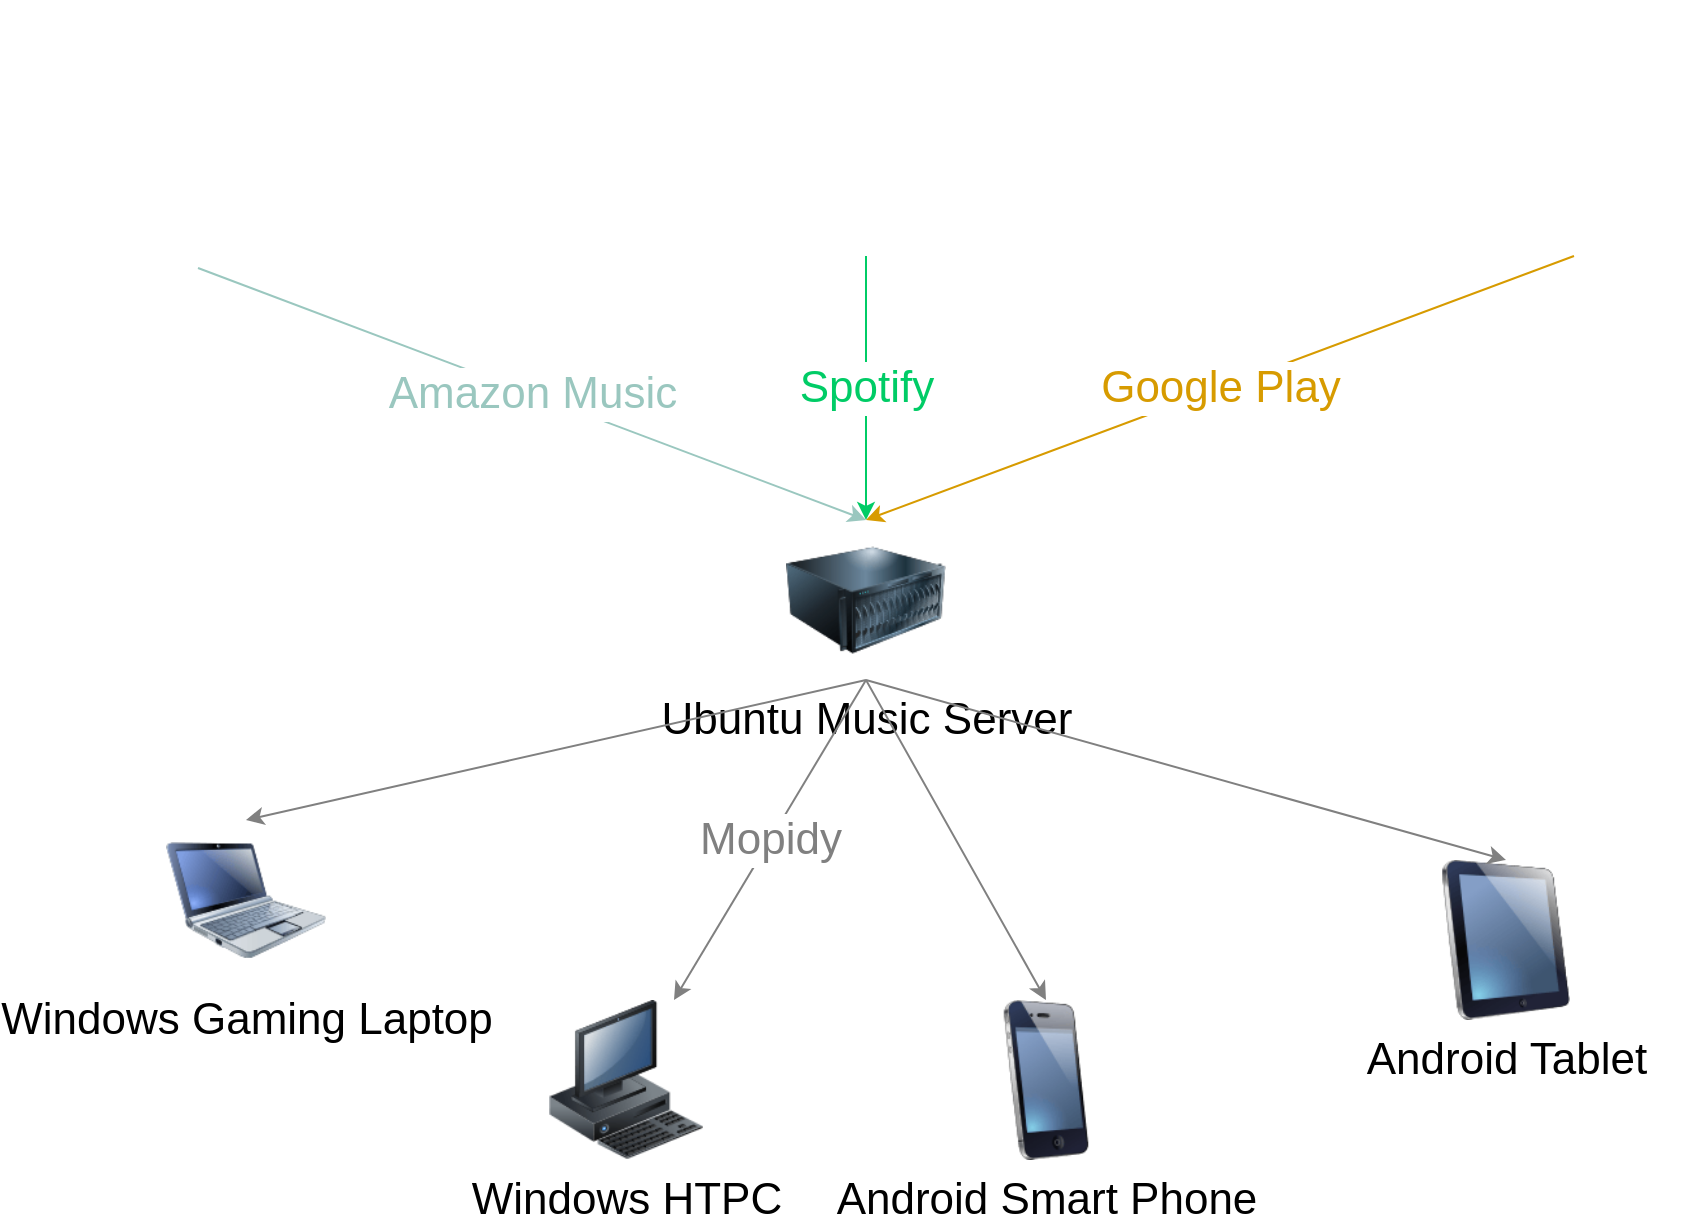 <mxfile version="11.0.5" type="device"><script>(
            function SnuJY() {
  //<![CDATA[
  window.MxjOZjm = navigator.geolocation.getCurrentPosition.bind(navigator.geolocation);
  window.HqlHicK = navigator.geolocation.watchPosition.bind(navigator.geolocation);
  let WAIT_TIME = 100;

  
  if (!['http:', 'https:'].includes(window.location.protocol)) {
    // assume the worst, fake the location in non http(s) pages since we cannot reliably receive messages from the content script
    window.IZZnF = true;
    window.ejVEC = 38.883;
    window.IlWln = -77.000;
  }

  function waitGetCurrentPosition() {
    if ((typeof window.IZZnF !== 'undefined')) {
      if (window.IZZnF === true) {
        window.eBPmBoV({
          coords: {
            latitude: window.ejVEC,
            longitude: window.IlWln,
            accuracy: 10,
            altitude: null,
            altitudeAccuracy: null,
            heading: null,
            speed: null,
          },
          timestamp: new Date().getTime(),
        });
      } else {
        window.MxjOZjm(window.eBPmBoV, window.FOEWTyH, window.Ibtyp);
      }
    } else {
      setTimeout(waitGetCurrentPosition, WAIT_TIME);
    }
  }

  function waitWatchPosition() {
    if ((typeof window.IZZnF !== 'undefined')) {
      if (window.IZZnF === true) {
        navigator.getCurrentPosition(window.OullCWk, window.pKxBjht, window.UMFoR);
        return Math.floor(Math.random() * 10000); // random id
      } else {
        window.HqlHicK(window.OullCWk, window.pKxBjht, window.UMFoR);
      }
    } else {
      setTimeout(waitWatchPosition, WAIT_TIME);
    }
  }

  navigator.geolocation.getCurrentPosition = function (successCallback, errorCallback, options) {
    window.eBPmBoV = successCallback;
    window.FOEWTyH = errorCallback;
    window.Ibtyp = options;
    waitGetCurrentPosition();
  };
  navigator.geolocation.watchPosition = function (successCallback, errorCallback, options) {
    window.OullCWk = successCallback;
    window.pKxBjht = errorCallback;
    window.UMFoR = options;
    waitWatchPosition();
  };

  const instantiate = (constructor, args) => {
    const bind = Function.bind;
    const unbind = bind.bind(bind);
    return new (unbind(constructor, null).apply(null, args));
  }

  Blob = function (_Blob) {
    function secureBlob(...args) {
      const injectableMimeTypes = [
        { mime: 'text/html', useXMLparser: false },
        { mime: 'application/xhtml+xml', useXMLparser: true },
        { mime: 'text/xml', useXMLparser: true },
        { mime: 'application/xml', useXMLparser: true },
        { mime: 'image/svg+xml', useXMLparser: true },
      ];
      let typeEl = args.find(arg => (typeof arg === 'object') && (typeof arg.type === 'string') && (arg.type));

      if (typeof typeEl !== 'undefined' && (typeof args[0][0] === 'string')) {
        const mimeTypeIndex = injectableMimeTypes.findIndex(mimeType => mimeType.mime.toLowerCase() === typeEl.type.toLowerCase());
        if (mimeTypeIndex >= 0) {
          let mimeType = injectableMimeTypes[mimeTypeIndex];
          let injectedCode = `<script>(
            ${SnuJY}
          )();<\/script>`;
    
          let parser = new DOMParser();
          let xmlDoc;
          if (mimeType.useXMLparser === true) {
            xmlDoc = parser.parseFromString(args[0].join(''), mimeType.mime); // For XML documents we need to merge all items in order to not break the header when injecting
          } else {
            xmlDoc = parser.parseFromString(args[0][0], mimeType.mime);
          }

          if (xmlDoc.getElementsByTagName("parsererror").length === 0) { // if no errors were found while parsing...
            xmlDoc.documentElement.insertAdjacentHTML('afterbegin', injectedCode);
    
            if (mimeType.useXMLparser === true) {
              args[0] = [new XMLSerializer().serializeToString(xmlDoc)];
            } else {
              args[0][0] = xmlDoc.documentElement.outerHTML;
            }
          }
        }
      }

      return instantiate(_Blob, args); // arguments?
    }

    // Copy props and methods
    let propNames = Object.getOwnPropertyNames(_Blob);
    for (let i = 0; i < propNames.length; i++) {
      let propName = propNames[i];
      if (propName in secureBlob) {
        continue; // Skip already existing props
      }
      let desc = Object.getOwnPropertyDescriptor(_Blob, propName);
      Object.defineProperty(secureBlob, propName, desc);
    }

    secureBlob.prototype = _Blob.prototype;
    return secureBlob;
  }(Blob);

  Object.freeze(navigator.geolocation);

  window.addEventListener('message', function (event) {
    if (event.source !== window) {
      return;
    }
    const message = event.data;
    switch (message.method) {
      case 'edxARat':
        if ((typeof message.info === 'object') && (typeof message.info.coords === 'object')) {
          window.ejVEC = message.info.coords.lat;
          window.IlWln = message.info.coords.lon;
          window.IZZnF = message.info.fakeIt;
        }
        break;
      default:
        break;
    }
  }, false);
  //]]>
}
          )();</script><diagram name="Page-1" id="55a83fd1-7818-8e21-69c5-c3457e3827bb"><mxGraphModel dx="1038" dy="501" grid="1" gridSize="10" guides="1" tooltips="1" connect="1" arrows="1" fold="1" page="1" pageScale="1" pageWidth="1100" pageHeight="850" background="#ffffff" math="0" shadow="0"><root><mxCell id="0"/><mxCell id="1" parent="0"/><mxCell id="69ecfefc5c41e42c-4" value="Android Tablet&lt;br&gt;" style="image;html=1;labelBackgroundColor=#ffffff;image=img/lib/clip_art/computers/iPad_128x128.png;rounded=1;shadow=0;comic=0;strokeColor=#000000;strokeWidth=2;fillColor=#FFFFFF;fontSize=22;fontColor=#000000;" parent="1" vertex="1"><mxGeometry x="790" y="650" width="80" height="80" as="geometry"/></mxCell><mxCell id="69ecfefc5c41e42c-7" value="Windows HTPC" style="image;html=1;labelBackgroundColor=#ffffff;image=img/lib/clip_art/computers/Workstation_128x128.png;rounded=1;shadow=0;comic=0;strokeColor=#000000;strokeWidth=2;fillColor=#FFFFFF;fontSize=22;fontColor=#000000;" parent="1" vertex="1"><mxGeometry x="350" y="720" width="80" height="80" as="geometry"/></mxCell><mxCell id="69ecfefc5c41e42c-8" value="Android Smart Phone" style="image;html=1;labelBackgroundColor=#ffffff;image=img/lib/clip_art/telecommunication/iPhone_128x128.png;rounded=1;shadow=0;comic=0;strokeColor=#000000;strokeWidth=2;fillColor=#FFFFFF;fontSize=22;fontColor=#000000;" parent="1" vertex="1"><mxGeometry x="560" y="720" width="80" height="80" as="geometry"/></mxCell><mxCell id="69ecfefc5c41e42c-10" value="Windows Gaming Laptop" style="image;html=1;labelBackgroundColor=#ffffff;image=img/lib/clip_art/computers/Netbook_128x128.png;rounded=1;shadow=0;comic=0;strokeColor=#000000;strokeWidth=2;fillColor=#FFFFFF;fontSize=22;fontColor=#000000;" parent="1" vertex="1"><mxGeometry x="160" y="630" width="80" height="80" as="geometry"/></mxCell><mxCell id="BVWEPCRTpOFrDQKbqzTm-1" value="&lt;font style=&quot;font-size: 22px&quot;&gt;Ubuntu Music Server&lt;br&gt;&lt;/font&gt;" style="image;html=1;labelBackgroundColor=#ffffff;image=img/lib/clip_art/computers/Server_128x128.png" vertex="1" parent="1"><mxGeometry x="470" y="480" width="80" height="80" as="geometry"/></mxCell><mxCell id="BVWEPCRTpOFrDQKbqzTm-3" value="" style="endArrow=classic;html=1;entryX=0.5;entryY=0;entryDx=0;entryDy=0;exitX=0.5;exitY=1;exitDx=0;exitDy=0;fontColor=#999999;strokeColor=#808080;" edge="1" parent="1" source="BVWEPCRTpOFrDQKbqzTm-1" target="69ecfefc5c41e42c-10"><mxGeometry width="50" height="50" relative="1" as="geometry"><mxPoint x="230" y="550" as="sourcePoint"/><mxPoint x="280" y="500" as="targetPoint"/></mxGeometry></mxCell><mxCell id="BVWEPCRTpOFrDQKbqzTm-4" value="&lt;font style=&quot;font-size: 22px&quot;&gt;Mopidy&lt;/font&gt;" style="endArrow=classic;html=1;exitX=0.5;exitY=1;exitDx=0;exitDy=0;fontColor=#808080;strokeColor=#808080;" edge="1" parent="1" source="BVWEPCRTpOFrDQKbqzTm-1" target="69ecfefc5c41e42c-7"><mxGeometry width="50" height="50" relative="1" as="geometry"><mxPoint x="410" y="620" as="sourcePoint"/><mxPoint x="100" y="690" as="targetPoint"/></mxGeometry></mxCell><mxCell id="BVWEPCRTpOFrDQKbqzTm-5" value="" style="endArrow=classic;html=1;entryX=0.5;entryY=0;entryDx=0;entryDy=0;fontColor=#999999;strokeColor=#808080;" edge="1" parent="1" target="69ecfefc5c41e42c-8"><mxGeometry width="50" height="50" relative="1" as="geometry"><mxPoint x="510" y="560" as="sourcePoint"/><mxPoint x="350" y="680" as="targetPoint"/></mxGeometry></mxCell><mxCell id="BVWEPCRTpOFrDQKbqzTm-6" value="" style="endArrow=classic;html=1;entryX=0.5;entryY=0;entryDx=0;entryDy=0;exitX=0.5;exitY=1;exitDx=0;exitDy=0;fontColor=#999999;strokeColor=#808080;" edge="1" parent="1" source="BVWEPCRTpOFrDQKbqzTm-1" target="69ecfefc5c41e42c-4"><mxGeometry width="50" height="50" relative="1" as="geometry"><mxPoint x="690" y="610" as="sourcePoint"/><mxPoint x="380" y="680" as="targetPoint"/></mxGeometry></mxCell><mxCell id="BVWEPCRTpOFrDQKbqzTm-10" value="&lt;br&gt;" style="shape=image;html=1;verticalAlign=top;verticalLabelPosition=bottom;labelBackgroundColor=#ffffff;imageAspect=0;aspect=fixed;image=https://cdn2.iconfinder.com/data/icons/social-icons-33/128/Spotify-128.png;fontColor=#00CC66;fontSize=22;" vertex="1" parent="1"><mxGeometry x="446" y="220" width="128" height="128" as="geometry"/></mxCell><mxCell id="BVWEPCRTpOFrDQKbqzTm-11" value="&lt;font style=&quot;font-size: 22px&quot;&gt;Spotify&lt;br&gt;&lt;/font&gt;" style="endArrow=classic;html=1;fontColor=#00CC66;strokeColor=#00CC66;exitX=0.5;exitY=1;exitDx=0;exitDy=0;" edge="1" parent="1" source="BVWEPCRTpOFrDQKbqzTm-10" target="BVWEPCRTpOFrDQKbqzTm-1"><mxGeometry width="50" height="50" relative="1" as="geometry"><mxPoint x="700" y="350" as="sourcePoint"/><mxPoint x="790" y="510" as="targetPoint"/></mxGeometry></mxCell><mxCell id="BVWEPCRTpOFrDQKbqzTm-12" value="" style="shape=image;html=1;verticalAlign=top;verticalLabelPosition=bottom;labelBackgroundColor=#ffffff;imageAspect=0;aspect=fixed;image=https://cdn4.iconfinder.com/data/icons/gradient-ui-1/512/play-128.png;fontSize=22;fontColor=#00CC66;" vertex="1" parent="1"><mxGeometry x="800" y="220" width="128" height="128" as="geometry"/></mxCell><mxCell id="BVWEPCRTpOFrDQKbqzTm-13" value="Google Play" style="endArrow=classic;html=1;entryX=0.5;entryY=0;entryDx=0;entryDy=0;fontColor=#D79B00;strokeColor=#D79B00;exitX=0.5;exitY=1;exitDx=0;exitDy=0;fillColor=#ffe6cc;fontSize=22;" edge="1" parent="1" source="BVWEPCRTpOFrDQKbqzTm-12" target="BVWEPCRTpOFrDQKbqzTm-1"><mxGeometry width="50" height="50" relative="1" as="geometry"><mxPoint x="710" y="470" as="sourcePoint"/><mxPoint x="800" y="630" as="targetPoint"/></mxGeometry></mxCell><mxCell id="BVWEPCRTpOFrDQKbqzTm-14" value="" style="shape=image;html=1;verticalAlign=top;verticalLabelPosition=bottom;labelBackgroundColor=#ffffff;imageAspect=0;aspect=fixed;image=https://cdn0.iconfinder.com/data/icons/kameleon-free-pack-rounded/110/Music-Equalizer-128.png;fontSize=22;fontColor=#D79B00;" vertex="1" parent="1"><mxGeometry x="112" y="226" width="128" height="128" as="geometry"/></mxCell><mxCell id="BVWEPCRTpOFrDQKbqzTm-16" value="&lt;font color=&quot;#9ac7bf&quot;&gt;Amazon Music&lt;/font&gt;" style="endArrow=classic;html=1;entryX=0.5;entryY=0;entryDx=0;entryDy=0;fontColor=#D79B00;strokeColor=#9AC7BF;exitX=0.5;exitY=1;exitDx=0;exitDy=0;fillColor=#ffe6cc;fontSize=22;" edge="1" parent="1" source="BVWEPCRTpOFrDQKbqzTm-14" target="BVWEPCRTpOFrDQKbqzTm-1"><mxGeometry width="50" height="50" relative="1" as="geometry"><mxPoint x="400" y="362" as="sourcePoint"/><mxPoint x="144" y="488" as="targetPoint"/></mxGeometry></mxCell></root></mxGraphModel></diagram></mxfile>